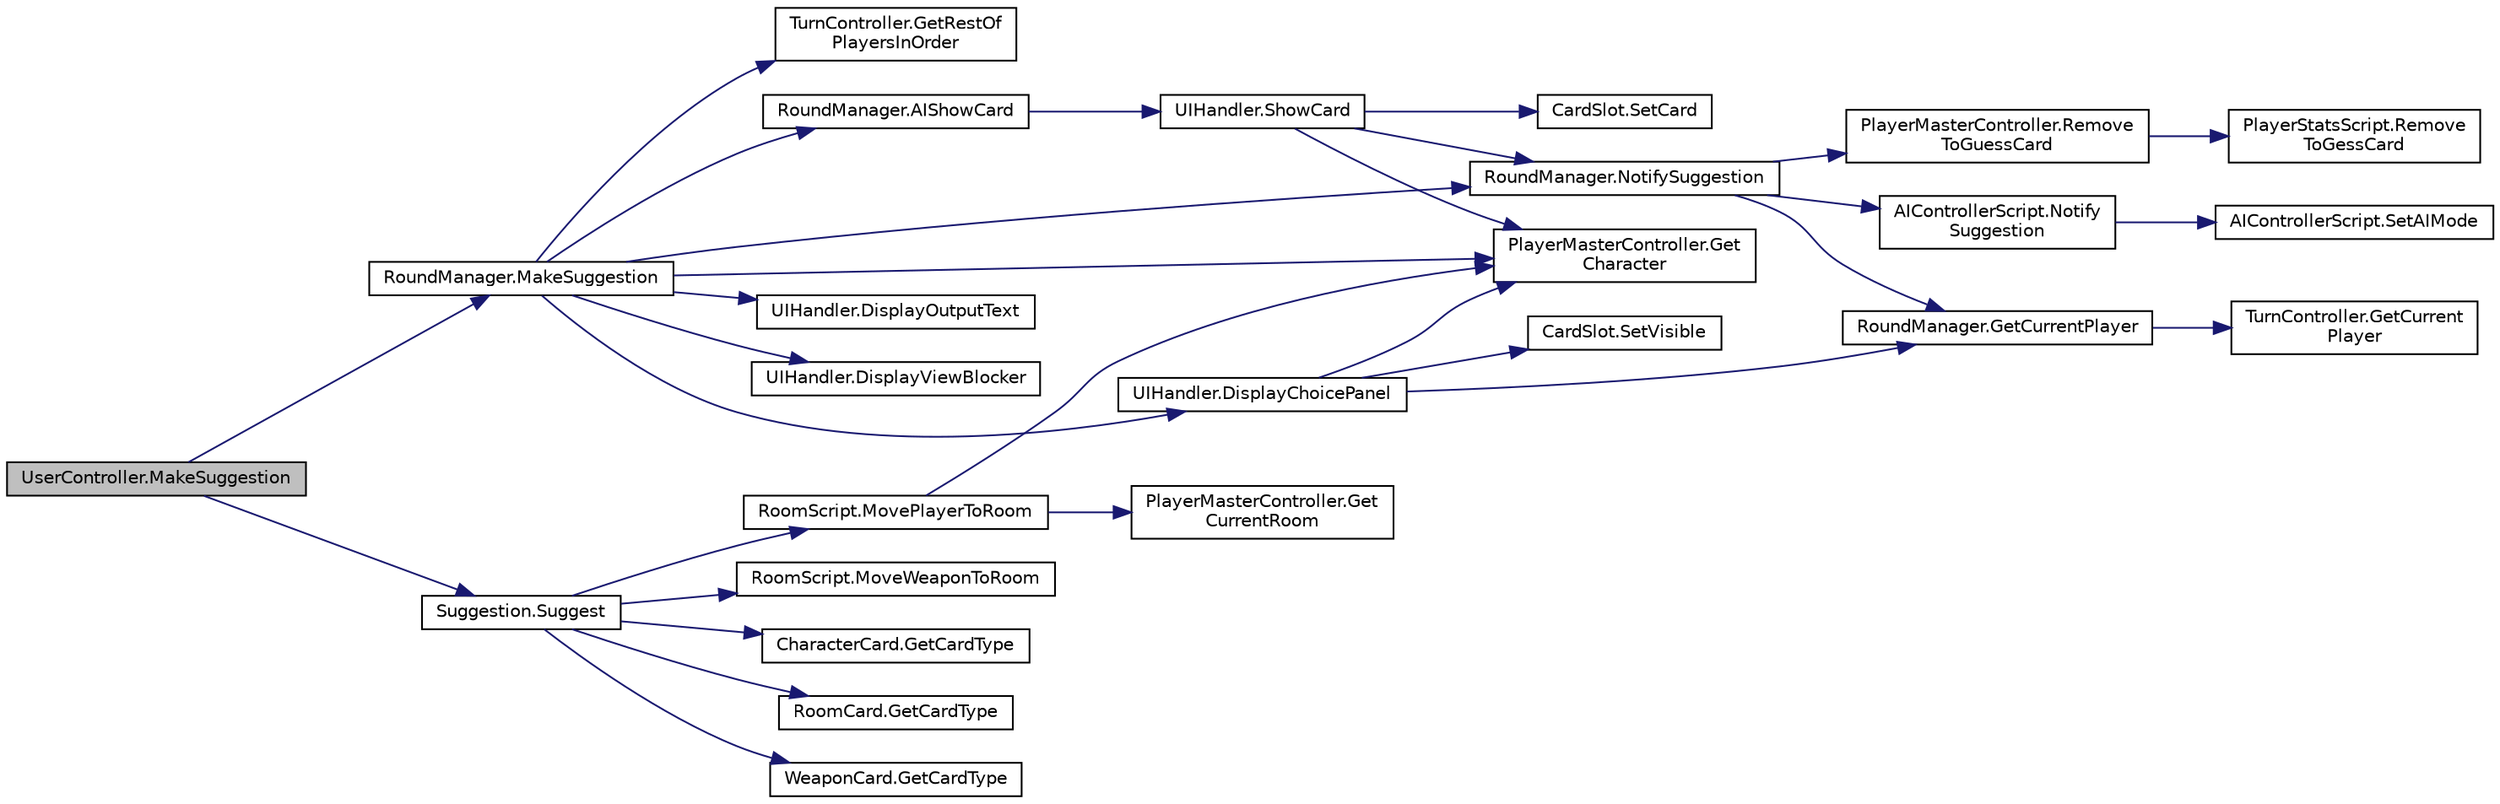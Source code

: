 digraph "UserController.MakeSuggestion"
{
 // LATEX_PDF_SIZE
  edge [fontname="Helvetica",fontsize="10",labelfontname="Helvetica",labelfontsize="10"];
  node [fontname="Helvetica",fontsize="10",shape=record];
  rankdir="LR";
  Node1 [label="UserController.MakeSuggestion",height=0.2,width=0.4,color="black", fillcolor="grey75", style="filled", fontcolor="black",tooltip=" "];
  Node1 -> Node2 [color="midnightblue",fontsize="10",style="solid",fontname="Helvetica"];
  Node2 [label="RoundManager.MakeSuggestion",height=0.2,width=0.4,color="black", fillcolor="white", style="filled",URL="$class_round_manager.html#a596fc1c822ebb74dad8d238b15b1ea3a",tooltip="Iterate through the rest of the players searching for if 1 or more of the cards were found"];
  Node2 -> Node3 [color="midnightblue",fontsize="10",style="solid",fontname="Helvetica"];
  Node3 [label="RoundManager.AIShowCard",height=0.2,width=0.4,color="black", fillcolor="white", style="filled",URL="$class_round_manager.html#a780da336fd16dcaee0f00306578f13b4",tooltip=" "];
  Node3 -> Node4 [color="midnightblue",fontsize="10",style="solid",fontname="Helvetica"];
  Node4 [label="UIHandler.ShowCard",height=0.2,width=0.4,color="black", fillcolor="white", style="filled",URL="$class_u_i_handler.html#a4009ca74f59111933be2a637c7835e18",tooltip=" "];
  Node4 -> Node5 [color="midnightblue",fontsize="10",style="solid",fontname="Helvetica"];
  Node5 [label="PlayerMasterController.Get\lCharacter",height=0.2,width=0.4,color="black", fillcolor="white", style="filled",URL="$class_player_master_controller.html#a12c91851433777ae557a71d9f9a855f0",tooltip=" "];
  Node4 -> Node6 [color="midnightblue",fontsize="10",style="solid",fontname="Helvetica"];
  Node6 [label="RoundManager.NotifySuggestion",height=0.2,width=0.4,color="black", fillcolor="white", style="filled",URL="$class_round_manager.html#a6cf32ad7ffd3cafc902ae5faeb7605f8",tooltip="removing a card from the player's To Guess List notify the AI if a player finished showing a suggeste..."];
  Node6 -> Node7 [color="midnightblue",fontsize="10",style="solid",fontname="Helvetica"];
  Node7 [label="RoundManager.GetCurrentPlayer",height=0.2,width=0.4,color="black", fillcolor="white", style="filled",URL="$class_round_manager.html#aab3f49a5e05508a8e023a497e763c1c8",tooltip="Gets the player controller for the current player"];
  Node7 -> Node8 [color="midnightblue",fontsize="10",style="solid",fontname="Helvetica"];
  Node8 [label="TurnController.GetCurrent\lPlayer",height=0.2,width=0.4,color="black", fillcolor="white", style="filled",URL="$class_turn_controller.html#af16e42b7e61c5a999291327e2e556caa",tooltip=" "];
  Node6 -> Node9 [color="midnightblue",fontsize="10",style="solid",fontname="Helvetica"];
  Node9 [label="AIControllerScript.Notify\lSuggestion",height=0.2,width=0.4,color="black", fillcolor="white", style="filled",URL="$class_a_i_controller_script.html#a208f5afe4102ff2ca04a03a425d76279",tooltip="for the round manager to notify that another player finished picking a card to show"];
  Node9 -> Node10 [color="midnightblue",fontsize="10",style="solid",fontname="Helvetica"];
  Node10 [label="AIControllerScript.SetAIMode",height=0.2,width=0.4,color="black", fillcolor="white", style="filled",URL="$class_a_i_controller_script.html#aaee909cd0f0ffdedd8d8425607d7ccb5",tooltip="to set the AI's mode"];
  Node6 -> Node11 [color="midnightblue",fontsize="10",style="solid",fontname="Helvetica"];
  Node11 [label="PlayerMasterController.Remove\lToGuessCard",height=0.2,width=0.4,color="black", fillcolor="white", style="filled",URL="$class_player_master_controller.html#a16dbaeb841ba29cdc8b7cb3b3bc86d99",tooltip="Remove a card from ToGuessCard"];
  Node11 -> Node12 [color="midnightblue",fontsize="10",style="solid",fontname="Helvetica"];
  Node12 [label="PlayerStatsScript.Remove\lToGessCard",height=0.2,width=0.4,color="black", fillcolor="white", style="filled",URL="$class_player_stats_script.html#a9cfb94bd7661f4120b9ea69c025bd368",tooltip="remove a selected card from To Guess List"];
  Node4 -> Node13 [color="midnightblue",fontsize="10",style="solid",fontname="Helvetica"];
  Node13 [label="CardSlot.SetCard",height=0.2,width=0.4,color="black", fillcolor="white", style="filled",URL="$class_card_slot.html#a9049dedcebbbc4b2185a2a01d76d4ed5",tooltip=" "];
  Node2 -> Node14 [color="midnightblue",fontsize="10",style="solid",fontname="Helvetica"];
  Node14 [label="UIHandler.DisplayChoicePanel",height=0.2,width=0.4,color="black", fillcolor="white", style="filled",URL="$class_u_i_handler.html#a81884a614bffa4b024ed137552033f7f",tooltip=" "];
  Node14 -> Node5 [color="midnightblue",fontsize="10",style="solid",fontname="Helvetica"];
  Node14 -> Node7 [color="midnightblue",fontsize="10",style="solid",fontname="Helvetica"];
  Node14 -> Node15 [color="midnightblue",fontsize="10",style="solid",fontname="Helvetica"];
  Node15 [label="CardSlot.SetVisible",height=0.2,width=0.4,color="black", fillcolor="white", style="filled",URL="$class_card_slot.html#af678d8249e4d52bb791b47d4ed75e7f3",tooltip=" "];
  Node2 -> Node16 [color="midnightblue",fontsize="10",style="solid",fontname="Helvetica"];
  Node16 [label="UIHandler.DisplayOutputText",height=0.2,width=0.4,color="black", fillcolor="white", style="filled",URL="$class_u_i_handler.html#a1f0729c8102e73f3d97c1f078b9f9d52",tooltip=" "];
  Node2 -> Node17 [color="midnightblue",fontsize="10",style="solid",fontname="Helvetica"];
  Node17 [label="UIHandler.DisplayViewBlocker",height=0.2,width=0.4,color="black", fillcolor="white", style="filled",URL="$class_u_i_handler.html#abe1710aca2abe4dbb489f0c49a3af879",tooltip="To display the View Blocker can include the name of the player that needs it's attention"];
  Node2 -> Node5 [color="midnightblue",fontsize="10",style="solid",fontname="Helvetica"];
  Node2 -> Node18 [color="midnightblue",fontsize="10",style="solid",fontname="Helvetica"];
  Node18 [label="TurnController.GetRestOf\lPlayersInOrder",height=0.2,width=0.4,color="black", fillcolor="white", style="filled",URL="$class_turn_controller.html#a1eddf50c785325b5e873312d1fcd6380",tooltip=" "];
  Node2 -> Node6 [color="midnightblue",fontsize="10",style="solid",fontname="Helvetica"];
  Node1 -> Node19 [color="midnightblue",fontsize="10",style="solid",fontname="Helvetica"];
  Node19 [label="Suggestion.Suggest",height=0.2,width=0.4,color="black", fillcolor="white", style="filled",URL="$class_suggestion.html#ab326cb791b6707926dd69497e79d159b",tooltip=" "];
  Node19 -> Node20 [color="midnightblue",fontsize="10",style="solid",fontname="Helvetica"];
  Node20 [label="CharacterCard.GetCardType",height=0.2,width=0.4,color="black", fillcolor="white", style="filled",URL="$class_character_card.html#a700a59f812d71708bb772b7df07f08bc",tooltip=" "];
  Node19 -> Node21 [color="midnightblue",fontsize="10",style="solid",fontname="Helvetica"];
  Node21 [label="RoomCard.GetCardType",height=0.2,width=0.4,color="black", fillcolor="white", style="filled",URL="$class_room_card.html#a7e77f1ec02f147b5a968305a16fe90bc",tooltip=" "];
  Node19 -> Node22 [color="midnightblue",fontsize="10",style="solid",fontname="Helvetica"];
  Node22 [label="WeaponCard.GetCardType",height=0.2,width=0.4,color="black", fillcolor="white", style="filled",URL="$class_weapon_card.html#af3c92c9857cb9d637f36dcf6cda1282d",tooltip=" "];
  Node19 -> Node23 [color="midnightblue",fontsize="10",style="solid",fontname="Helvetica"];
  Node23 [label="RoomScript.MovePlayerToRoom",height=0.2,width=0.4,color="black", fillcolor="white", style="filled",URL="$class_room_script.html#a4a19c52c114612c19ae2580768d94859",tooltip=" "];
  Node23 -> Node5 [color="midnightblue",fontsize="10",style="solid",fontname="Helvetica"];
  Node23 -> Node24 [color="midnightblue",fontsize="10",style="solid",fontname="Helvetica"];
  Node24 [label="PlayerMasterController.Get\lCurrentRoom",height=0.2,width=0.4,color="black", fillcolor="white", style="filled",URL="$class_player_master_controller.html#a0447a8a21b5c0f2c94f9d27e0bcd0830",tooltip=" "];
  Node19 -> Node25 [color="midnightblue",fontsize="10",style="solid",fontname="Helvetica"];
  Node25 [label="RoomScript.MoveWeaponToRoom",height=0.2,width=0.4,color="black", fillcolor="white", style="filled",URL="$class_room_script.html#ae49a5bb396aa0c894fb1686b92f879da",tooltip=" "];
}
